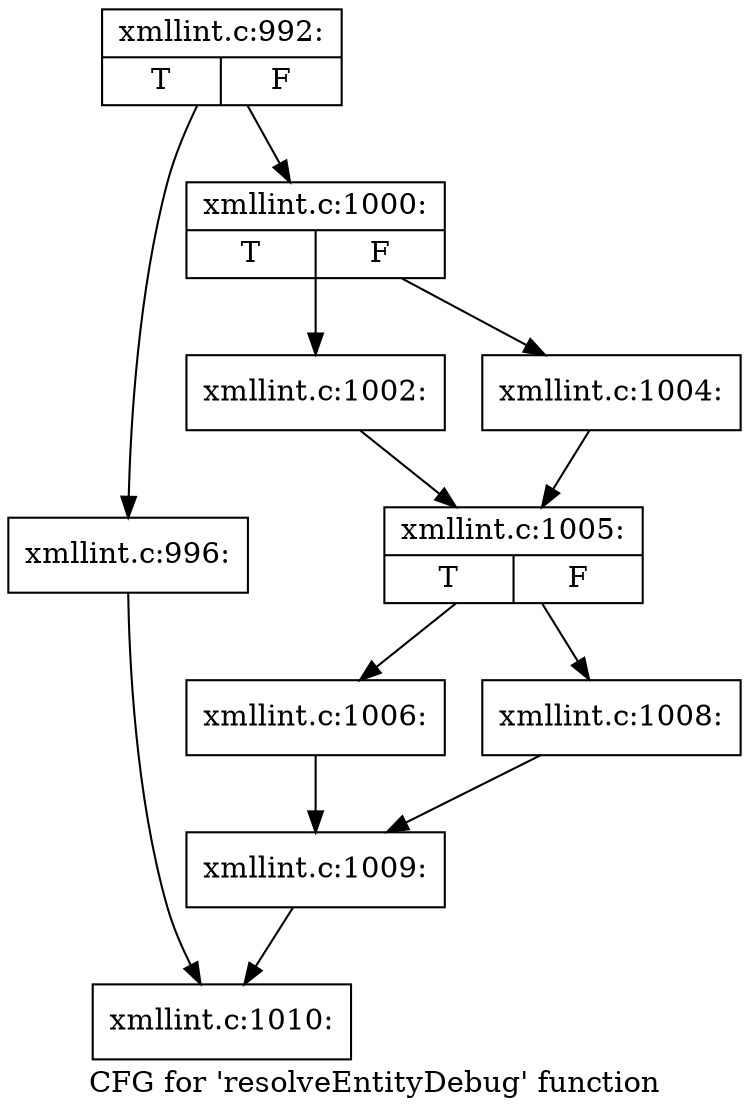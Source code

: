 digraph "CFG for 'resolveEntityDebug' function" {
	label="CFG for 'resolveEntityDebug' function";

	Node0x556d1b54b8a0 [shape=record,label="{xmllint.c:992:|{<s0>T|<s1>F}}"];
	Node0x556d1b54b8a0 -> Node0x556d1b54d3c0;
	Node0x556d1b54b8a0 -> Node0x556d1b54d410;
	Node0x556d1b54d3c0 [shape=record,label="{xmllint.c:996:}"];
	Node0x556d1b54d3c0 -> Node0x556d1b54c4d0;
	Node0x556d1b54d410 [shape=record,label="{xmllint.c:1000:|{<s0>T|<s1>F}}"];
	Node0x556d1b54d410 -> Node0x556d1b54daa0;
	Node0x556d1b54d410 -> Node0x556d1b54db40;
	Node0x556d1b54daa0 [shape=record,label="{xmllint.c:1002:}"];
	Node0x556d1b54daa0 -> Node0x556d1b54daf0;
	Node0x556d1b54db40 [shape=record,label="{xmllint.c:1004:}"];
	Node0x556d1b54db40 -> Node0x556d1b54daf0;
	Node0x556d1b54daf0 [shape=record,label="{xmllint.c:1005:|{<s0>T|<s1>F}}"];
	Node0x556d1b54daf0 -> Node0x556d1b54e560;
	Node0x556d1b54daf0 -> Node0x556d1b54e600;
	Node0x556d1b54e560 [shape=record,label="{xmllint.c:1006:}"];
	Node0x556d1b54e560 -> Node0x556d1b54e5b0;
	Node0x556d1b54e600 [shape=record,label="{xmllint.c:1008:}"];
	Node0x556d1b54e600 -> Node0x556d1b54e5b0;
	Node0x556d1b54e5b0 [shape=record,label="{xmllint.c:1009:}"];
	Node0x556d1b54e5b0 -> Node0x556d1b54c4d0;
	Node0x556d1b54c4d0 [shape=record,label="{xmllint.c:1010:}"];
}
